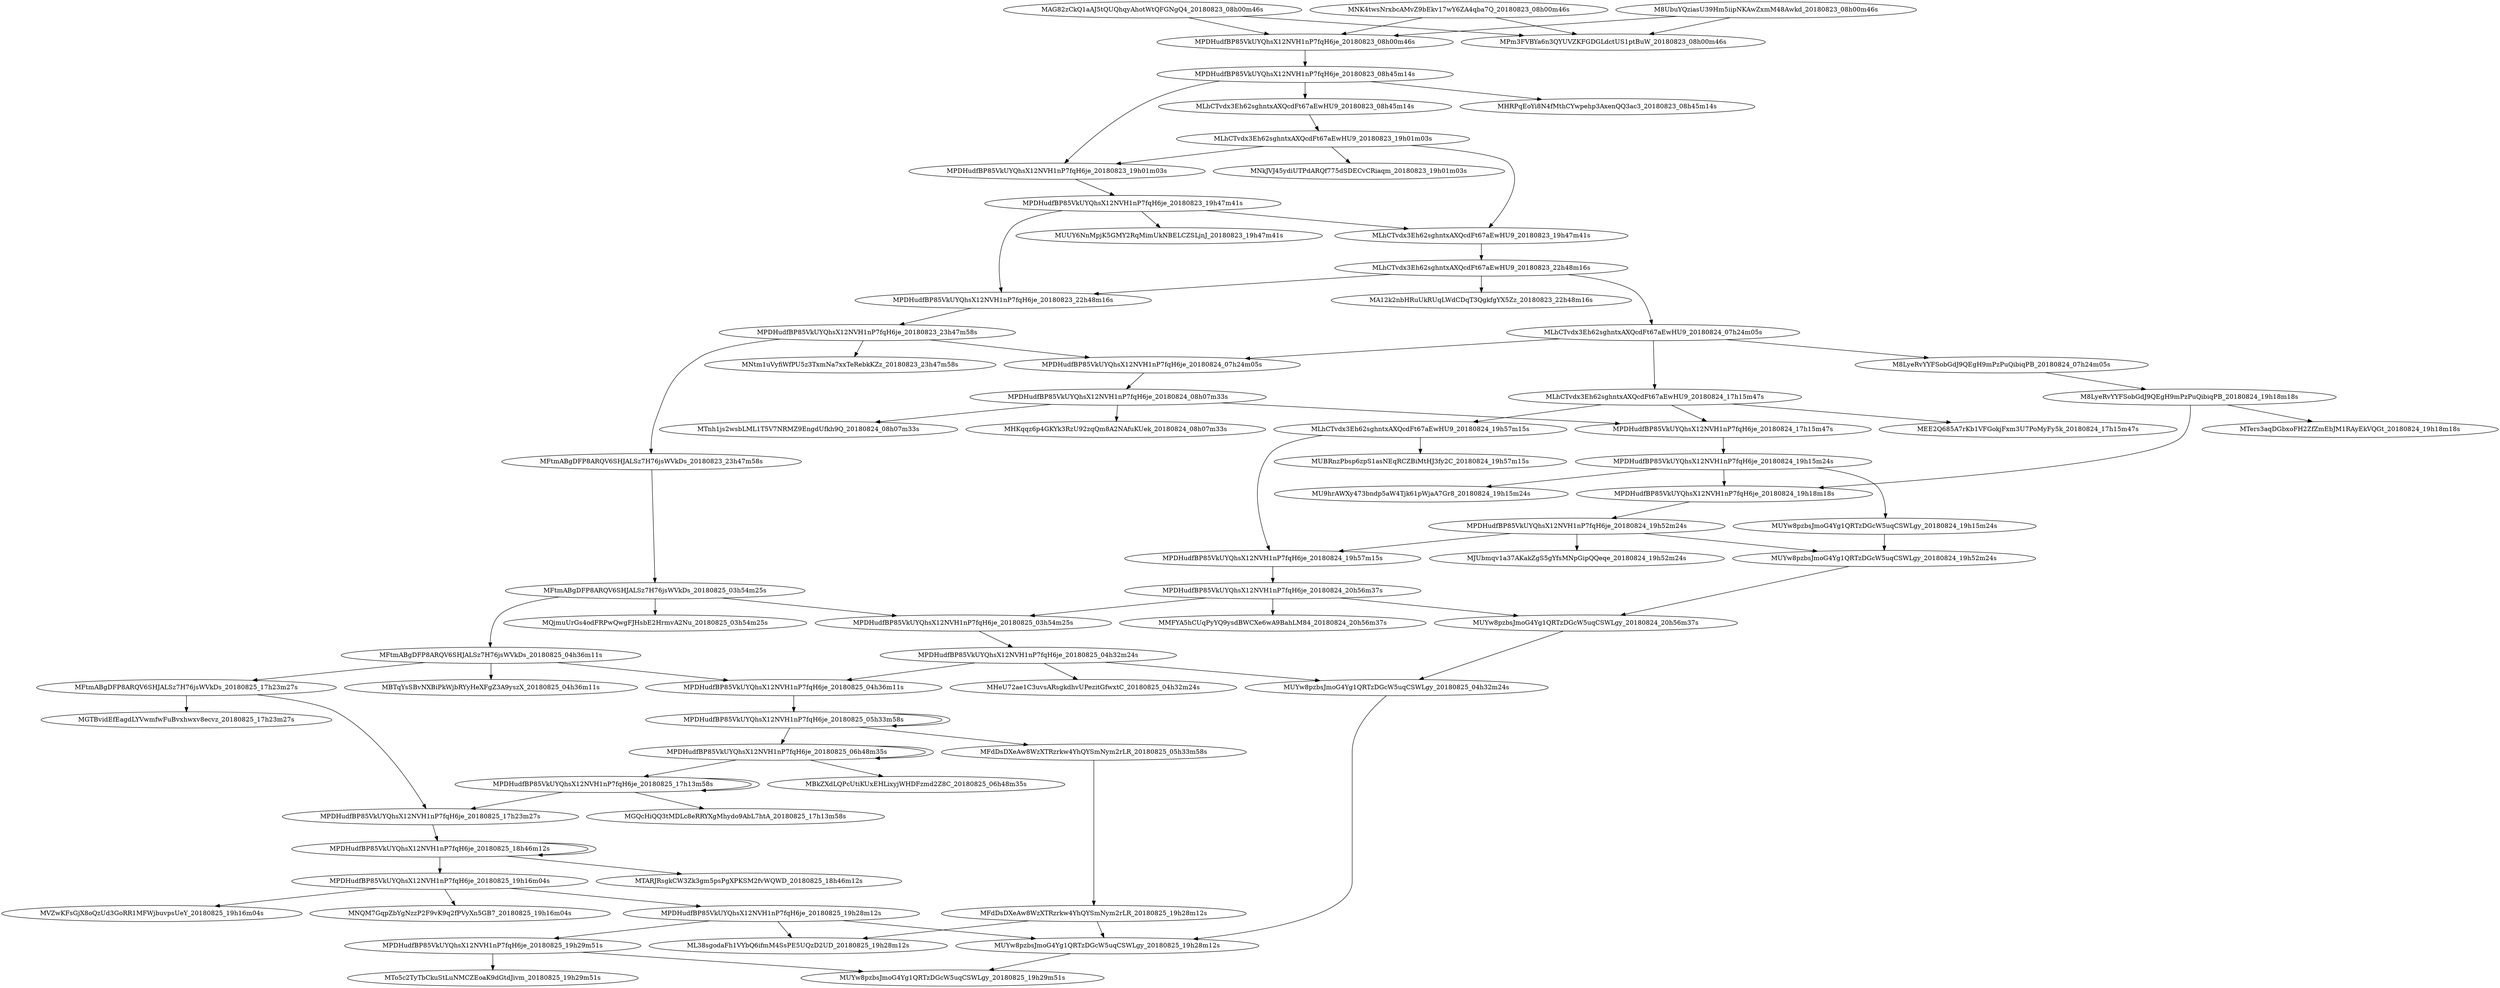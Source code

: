 digraph{rankdir=TB;MLhCTvdx3Eh62sghntxAXQcdFt67aEwHU9_20180823_19h01m03s -> MPDHudfBP85VkUYQhsX12NVH1nP7fqH6je_20180823_19h01m03s;
MPDHudfBP85VkUYQhsX12NVH1nP7fqH6je_20180823_19h01m03s -> MPDHudfBP85VkUYQhsX12NVH1nP7fqH6je_20180823_19h47m41s;
MFtmABgDFP8ARQV6SHJALSz7H76jsWVkDs_20180825_03h54m25s -> MFtmABgDFP8ARQV6SHJALSz7H76jsWVkDs_20180825_04h36m11s;
MPDHudfBP85VkUYQhsX12NVH1nP7fqH6je_20180825_05h33m58s -> MPDHudfBP85VkUYQhsX12NVH1nP7fqH6je_20180825_06h48m35s;
MUYw8pzbsJmoG4Yg1QRTzDGcW5uqCSWLgy_20180824_19h15m24s -> MUYw8pzbsJmoG4Yg1QRTzDGcW5uqCSWLgy_20180824_19h52m24s;
MPDHudfBP85VkUYQhsX12NVH1nP7fqH6je_20180824_20h56m37s -> MMFYA5hCUqPyYQ9ysdBWCXe6wA9BahLM84_20180824_20h56m37s;
MPDHudfBP85VkUYQhsX12NVH1nP7fqH6je_20180825_17h13m58s -> MPDHudfBP85VkUYQhsX12NVH1nP7fqH6je_20180825_17h23m27s;
MPDHudfBP85VkUYQhsX12NVH1nP7fqH6je_20180825_19h28m12s -> MPDHudfBP85VkUYQhsX12NVH1nP7fqH6je_20180825_19h29m51s;
MPDHudfBP85VkUYQhsX12NVH1nP7fqH6je_20180825_19h29m51s -> MUYw8pzbsJmoG4Yg1QRTzDGcW5uqCSWLgy_20180825_19h29m51s;
MPDHudfBP85VkUYQhsX12NVH1nP7fqH6je_20180823_19h47m41s -> MPDHudfBP85VkUYQhsX12NVH1nP7fqH6je_20180823_22h48m16s;
MPDHudfBP85VkUYQhsX12NVH1nP7fqH6je_20180824_19h15m24s -> MU9hrAWXy473bndp5aW4Tjk61pWjaA7Gr8_20180824_19h15m24s;
MPDHudfBP85VkUYQhsX12NVH1nP7fqH6je_20180824_19h52m24s -> MPDHudfBP85VkUYQhsX12NVH1nP7fqH6je_20180824_19h57m15s;
MPDHudfBP85VkUYQhsX12NVH1nP7fqH6je_20180823_22h48m16s -> MPDHudfBP85VkUYQhsX12NVH1nP7fqH6je_20180823_23h47m58s;
MPDHudfBP85VkUYQhsX12NVH1nP7fqH6je_20180825_19h16m04s -> MVZwKFsGjX8oQzUd3GoRR1MFWjbuvpsUeY_20180825_19h16m04s;
MUYw8pzbsJmoG4Yg1QRTzDGcW5uqCSWLgy_20180824_20h56m37s -> MUYw8pzbsJmoG4Yg1QRTzDGcW5uqCSWLgy_20180825_04h32m24s;
MPDHudfBP85VkUYQhsX12NVH1nP7fqH6je_20180825_04h32m24s -> MHeU72ae1C3uvsARsgkdhvUPezitGfwxtC_20180825_04h32m24s;
MPDHudfBP85VkUYQhsX12NVH1nP7fqH6je_20180825_19h28m12s -> MUYw8pzbsJmoG4Yg1QRTzDGcW5uqCSWLgy_20180825_19h28m12s;
MFtmABgDFP8ARQV6SHJALSz7H76jsWVkDs_20180823_23h47m58s -> MFtmABgDFP8ARQV6SHJALSz7H76jsWVkDs_20180825_03h54m25s;
MPDHudfBP85VkUYQhsX12NVH1nP7fqH6je_20180825_06h48m35s -> MPDHudfBP85VkUYQhsX12NVH1nP7fqH6je_20180825_06h48m35s;
MLhCTvdx3Eh62sghntxAXQcdFt67aEwHU9_20180823_22h48m16s -> MA12k2nbHRuUkRUqLWdCDqT3QgkfgYX5Zz_20180823_22h48m16s;
MPDHudfBP85VkUYQhsX12NVH1nP7fqH6je_20180824_07h24m05s -> MPDHudfBP85VkUYQhsX12NVH1nP7fqH6je_20180824_08h07m33s;
MPDHudfBP85VkUYQhsX12NVH1nP7fqH6je_20180824_08h07m33s -> MTnh1js2wsbLML1T5V7NRMZ9EngdUfkh9Q_20180824_08h07m33s;
MPDHudfBP85VkUYQhsX12NVH1nP7fqH6je_20180825_05h33m58s -> MFdDsDXeAw8WzXTRzrkw4YhQYSmNym2rLR_20180825_05h33m58s;
MFtmABgDFP8ARQV6SHJALSz7H76jsWVkDs_20180825_03h54m25s -> MPDHudfBP85VkUYQhsX12NVH1nP7fqH6je_20180825_03h54m25s;
MLhCTvdx3Eh62sghntxAXQcdFt67aEwHU9_20180824_17h15m47s -> MEE2Q685A7rKb1VFGokjFxm3U7PoMyFy5k_20180824_17h15m47s;
MLhCTvdx3Eh62sghntxAXQcdFt67aEwHU9_20180823_19h01m03s -> MNkJVJ45ydiUTPdARQf775dSDECvCRiaqm_20180823_19h01m03s;
MPDHudfBP85VkUYQhsX12NVH1nP7fqH6je_20180825_04h32m24s -> MPDHudfBP85VkUYQhsX12NVH1nP7fqH6je_20180825_04h36m11s;
MFdDsDXeAw8WzXTRzrkw4YhQYSmNym2rLR_20180825_19h28m12s -> ML38sgodaFh1VYbQ6ifmM4SsPE5UQzD2UD_20180825_19h28m12s;
MLhCTvdx3Eh62sghntxAXQcdFt67aEwHU9_20180823_19h01m03s -> MLhCTvdx3Eh62sghntxAXQcdFt67aEwHU9_20180823_19h47m41s;
MFdDsDXeAw8WzXTRzrkw4YhQYSmNym2rLR_20180825_05h33m58s -> MFdDsDXeAw8WzXTRzrkw4YhQYSmNym2rLR_20180825_19h28m12s;
MAG82zCkQ1aAJ5tQUQhqyAhotWtQFGNgQ4_20180823_08h00m46s -> MPDHudfBP85VkUYQhsX12NVH1nP7fqH6je_20180823_08h00m46s;
MPDHudfBP85VkUYQhsX12NVH1nP7fqH6je_20180824_19h57m15s -> MPDHudfBP85VkUYQhsX12NVH1nP7fqH6je_20180824_20h56m37s;
MPDHudfBP85VkUYQhsX12NVH1nP7fqH6je_20180825_19h16m04s -> MPDHudfBP85VkUYQhsX12NVH1nP7fqH6je_20180825_19h28m12s;
MPDHudfBP85VkUYQhsX12NVH1nP7fqH6je_20180825_03h54m25s -> MPDHudfBP85VkUYQhsX12NVH1nP7fqH6je_20180825_04h32m24s;
MLhCTvdx3Eh62sghntxAXQcdFt67aEwHU9_20180823_19h47m41s -> MLhCTvdx3Eh62sghntxAXQcdFt67aEwHU9_20180823_22h48m16s;
MFtmABgDFP8ARQV6SHJALSz7H76jsWVkDs_20180825_04h36m11s -> MBTqYsSBvNXBiPkWjbRYyHeXFgZ3A9yszX_20180825_04h36m11s;
MPDHudfBP85VkUYQhsX12NVH1nP7fqH6je_20180824_19h15m24s -> MPDHudfBP85VkUYQhsX12NVH1nP7fqH6je_20180824_19h18m18s;
MAG82zCkQ1aAJ5tQUQhqyAhotWtQFGNgQ4_20180823_08h00m46s -> MPm3FVBYa6n3QYUVZKFGDGLdctUS1ptBuW_20180823_08h00m46s;
MLhCTvdx3Eh62sghntxAXQcdFt67aEwHU9_20180823_22h48m16s -> MLhCTvdx3Eh62sghntxAXQcdFt67aEwHU9_20180824_07h24m05s;
MFtmABgDFP8ARQV6SHJALSz7H76jsWVkDs_20180825_17h23m27s -> MPDHudfBP85VkUYQhsX12NVH1nP7fqH6je_20180825_17h23m27s;
MPDHudfBP85VkUYQhsX12NVH1nP7fqH6je_20180823_19h47m41s -> MLhCTvdx3Eh62sghntxAXQcdFt67aEwHU9_20180823_19h47m41s;
MLhCTvdx3Eh62sghntxAXQcdFt67aEwHU9_20180824_19h57m15s -> MUBRnzPbsp6zpS1asNEqRCZBiMtHJ3fy2C_20180824_19h57m15s;
MPDHudfBP85VkUYQhsX12NVH1nP7fqH6je_20180825_06h48m35s -> MPDHudfBP85VkUYQhsX12NVH1nP7fqH6je_20180825_17h13m58s;
MNK4twsNrxbcAMvZ9bEkv17wY6ZA4qba7Q_20180823_08h00m46s -> MPDHudfBP85VkUYQhsX12NVH1nP7fqH6je_20180823_08h00m46s;
MPDHudfBP85VkUYQhsX12NVH1nP7fqH6je_20180823_08h45m14s -> MLhCTvdx3Eh62sghntxAXQcdFt67aEwHU9_20180823_08h45m14s;
MPDHudfBP85VkUYQhsX12NVH1nP7fqH6je_20180825_18h46m12s -> MPDHudfBP85VkUYQhsX12NVH1nP7fqH6je_20180825_18h46m12s;
MPDHudfBP85VkUYQhsX12NVH1nP7fqH6je_20180825_17h13m58s -> MGQcHiQQ3tMDLc8eRRYXgMhydo9AbL7htA_20180825_17h13m58s;
MPDHudfBP85VkUYQhsX12NVH1nP7fqH6je_20180823_08h45m14s -> MPDHudfBP85VkUYQhsX12NVH1nP7fqH6je_20180823_19h01m03s;
M8UbuYQziasU39Hm5iipNKAwZxmM48Awkd_20180823_08h00m46s -> MPm3FVBYa6n3QYUVZKFGDGLdctUS1ptBuW_20180823_08h00m46s;
MPDHudfBP85VkUYQhsX12NVH1nP7fqH6je_20180825_04h32m24s -> MUYw8pzbsJmoG4Yg1QRTzDGcW5uqCSWLgy_20180825_04h32m24s;
MUYw8pzbsJmoG4Yg1QRTzDGcW5uqCSWLgy_20180825_04h32m24s -> MUYw8pzbsJmoG4Yg1QRTzDGcW5uqCSWLgy_20180825_19h28m12s;
MLhCTvdx3Eh62sghntxAXQcdFt67aEwHU9_20180824_07h24m05s -> MLhCTvdx3Eh62sghntxAXQcdFt67aEwHU9_20180824_17h15m47s;
MPDHudfBP85VkUYQhsX12NVH1nP7fqH6je_20180825_05h33m58s -> MPDHudfBP85VkUYQhsX12NVH1nP7fqH6je_20180825_05h33m58s;
MLhCTvdx3Eh62sghntxAXQcdFt67aEwHU9_20180824_07h24m05s -> M8LyeRvYYFSobGdJ9QEgH9mPzPuQibiqPB_20180824_07h24m05s;
MPDHudfBP85VkUYQhsX12NVH1nP7fqH6je_20180825_06h48m35s -> MBkZXdLQPcUtiKUxEHLixyjWHDFzmd2Z8C_20180825_06h48m35s;
MPDHudfBP85VkUYQhsX12NVH1nP7fqH6je_20180823_19h47m41s -> MUUY6NnMpjK5GMY2RqMimUkNBELCZSLjnJ_20180823_19h47m41s;
MUYw8pzbsJmoG4Yg1QRTzDGcW5uqCSWLgy_20180825_19h28m12s -> MUYw8pzbsJmoG4Yg1QRTzDGcW5uqCSWLgy_20180825_19h29m51s;
MPDHudfBP85VkUYQhsX12NVH1nP7fqH6je_20180824_08h07m33s -> MHKqqz6p4GKYk3RzU92zqQm8A2NAfuKUek_20180824_08h07m33s;
MPDHudfBP85VkUYQhsX12NVH1nP7fqH6je_20180824_19h18m18s -> MPDHudfBP85VkUYQhsX12NVH1nP7fqH6je_20180824_19h52m24s;
M8LyeRvYYFSobGdJ9QEgH9mPzPuQibiqPB_20180824_19h18m18s -> MPDHudfBP85VkUYQhsX12NVH1nP7fqH6je_20180824_19h18m18s;
MPDHudfBP85VkUYQhsX12NVH1nP7fqH6je_20180825_18h46m12s -> MPDHudfBP85VkUYQhsX12NVH1nP7fqH6je_20180825_19h16m04s;
MPDHudfBP85VkUYQhsX12NVH1nP7fqH6je_20180824_19h52m24s -> MUYw8pzbsJmoG4Yg1QRTzDGcW5uqCSWLgy_20180824_19h52m24s;
MPDHudfBP85VkUYQhsX12NVH1nP7fqH6je_20180824_20h56m37s -> MUYw8pzbsJmoG4Yg1QRTzDGcW5uqCSWLgy_20180824_20h56m37s;
MFtmABgDFP8ARQV6SHJALSz7H76jsWVkDs_20180825_04h36m11s -> MFtmABgDFP8ARQV6SHJALSz7H76jsWVkDs_20180825_17h23m27s;
MPDHudfBP85VkUYQhsX12NVH1nP7fqH6je_20180825_19h28m12s -> ML38sgodaFh1VYbQ6ifmM4SsPE5UQzD2UD_20180825_19h28m12s;
MLhCTvdx3Eh62sghntxAXQcdFt67aEwHU9_20180824_07h24m05s -> MPDHudfBP85VkUYQhsX12NVH1nP7fqH6je_20180824_07h24m05s;
MPDHudfBP85VkUYQhsX12NVH1nP7fqH6je_20180823_08h00m46s -> MPDHudfBP85VkUYQhsX12NVH1nP7fqH6je_20180823_08h45m14s;
MPDHudfBP85VkUYQhsX12NVH1nP7fqH6je_20180823_08h45m14s -> MHRPqEoYi8N4fMthCYwpehp3AxenQQ3ac3_20180823_08h45m14s;
M8UbuYQziasU39Hm5iipNKAwZxmM48Awkd_20180823_08h00m46s -> MPDHudfBP85VkUYQhsX12NVH1nP7fqH6je_20180823_08h00m46s;
MPDHudfBP85VkUYQhsX12NVH1nP7fqH6je_20180825_19h16m04s -> MNQM7GqpZbYgNzzP2F9vK9q2fPVyXn5GB7_20180825_19h16m04s;
MPDHudfBP85VkUYQhsX12NVH1nP7fqH6je_20180823_23h47m58s -> MNtm1uVyfiWfPU5z3TxmNa7xxTeRebkKZz_20180823_23h47m58s;
MFtmABgDFP8ARQV6SHJALSz7H76jsWVkDs_20180825_03h54m25s -> MQjmuUrGs4odFRPwQwgFJHsbE2HrmvA2Nu_20180825_03h54m25s;
MPDHudfBP85VkUYQhsX12NVH1nP7fqH6je_20180825_17h13m58s -> MPDHudfBP85VkUYQhsX12NVH1nP7fqH6je_20180825_17h13m58s;
MLhCTvdx3Eh62sghntxAXQcdFt67aEwHU9_20180824_17h15m47s -> MLhCTvdx3Eh62sghntxAXQcdFt67aEwHU9_20180824_19h57m15s;
MPDHudfBP85VkUYQhsX12NVH1nP7fqH6je_20180824_20h56m37s -> MPDHudfBP85VkUYQhsX12NVH1nP7fqH6je_20180825_03h54m25s;
MPDHudfBP85VkUYQhsX12NVH1nP7fqH6je_20180825_18h46m12s -> MTARJRsgkCW3Zk3gm5psPgXPKSM2fvWQWD_20180825_18h46m12s;
MPDHudfBP85VkUYQhsX12NVH1nP7fqH6je_20180823_23h47m58s -> MFtmABgDFP8ARQV6SHJALSz7H76jsWVkDs_20180823_23h47m58s;
MPDHudfBP85VkUYQhsX12NVH1nP7fqH6je_20180824_19h15m24s -> MUYw8pzbsJmoG4Yg1QRTzDGcW5uqCSWLgy_20180824_19h15m24s;
MNK4twsNrxbcAMvZ9bEkv17wY6ZA4qba7Q_20180823_08h00m46s -> MPm3FVBYa6n3QYUVZKFGDGLdctUS1ptBuW_20180823_08h00m46s;
M8LyeRvYYFSobGdJ9QEgH9mPzPuQibiqPB_20180824_19h18m18s -> MTers3aqDGbxoFH2ZfZmEbJM1RAyEkVQGt_20180824_19h18m18s;
MPDHudfBP85VkUYQhsX12NVH1nP7fqH6je_20180823_23h47m58s -> MPDHudfBP85VkUYQhsX12NVH1nP7fqH6je_20180824_07h24m05s;
MFdDsDXeAw8WzXTRzrkw4YhQYSmNym2rLR_20180825_19h28m12s -> MUYw8pzbsJmoG4Yg1QRTzDGcW5uqCSWLgy_20180825_19h28m12s;
MLhCTvdx3Eh62sghntxAXQcdFt67aEwHU9_20180824_17h15m47s -> MPDHudfBP85VkUYQhsX12NVH1nP7fqH6je_20180824_17h15m47s;
MFtmABgDFP8ARQV6SHJALSz7H76jsWVkDs_20180825_17h23m27s -> MGTBvidEfEagdLYVwmfwFuBvxhwxv8ecvz_20180825_17h23m27s;
MFtmABgDFP8ARQV6SHJALSz7H76jsWVkDs_20180825_04h36m11s -> MPDHudfBP85VkUYQhsX12NVH1nP7fqH6je_20180825_04h36m11s;
MLhCTvdx3Eh62sghntxAXQcdFt67aEwHU9_20180824_19h57m15s -> MPDHudfBP85VkUYQhsX12NVH1nP7fqH6je_20180824_19h57m15s;
MPDHudfBP85VkUYQhsX12NVH1nP7fqH6je_20180825_04h36m11s -> MPDHudfBP85VkUYQhsX12NVH1nP7fqH6je_20180825_05h33m58s;
MPDHudfBP85VkUYQhsX12NVH1nP7fqH6je_20180825_17h23m27s -> MPDHudfBP85VkUYQhsX12NVH1nP7fqH6je_20180825_18h46m12s;
MLhCTvdx3Eh62sghntxAXQcdFt67aEwHU9_20180823_22h48m16s -> MPDHudfBP85VkUYQhsX12NVH1nP7fqH6je_20180823_22h48m16s;
MPDHudfBP85VkUYQhsX12NVH1nP7fqH6je_20180825_19h29m51s -> MTo5c2TyTbCkuStLuNMCZEoaK9dGtdJivm_20180825_19h29m51s;
MLhCTvdx3Eh62sghntxAXQcdFt67aEwHU9_20180823_08h45m14s -> MLhCTvdx3Eh62sghntxAXQcdFt67aEwHU9_20180823_19h01m03s;
MUYw8pzbsJmoG4Yg1QRTzDGcW5uqCSWLgy_20180824_19h52m24s -> MUYw8pzbsJmoG4Yg1QRTzDGcW5uqCSWLgy_20180824_20h56m37s;
MPDHudfBP85VkUYQhsX12NVH1nP7fqH6je_20180824_08h07m33s -> MPDHudfBP85VkUYQhsX12NVH1nP7fqH6je_20180824_17h15m47s;
MPDHudfBP85VkUYQhsX12NVH1nP7fqH6je_20180824_17h15m47s -> MPDHudfBP85VkUYQhsX12NVH1nP7fqH6je_20180824_19h15m24s;
MPDHudfBP85VkUYQhsX12NVH1nP7fqH6je_20180824_19h52m24s -> MJUbmqv1a37AKakZgS5gYfsMNpGipQQeqe_20180824_19h52m24s;
M8LyeRvYYFSobGdJ9QEgH9mPzPuQibiqPB_20180824_07h24m05s -> M8LyeRvYYFSobGdJ9QEgH9mPzPuQibiqPB_20180824_19h18m18s;
}